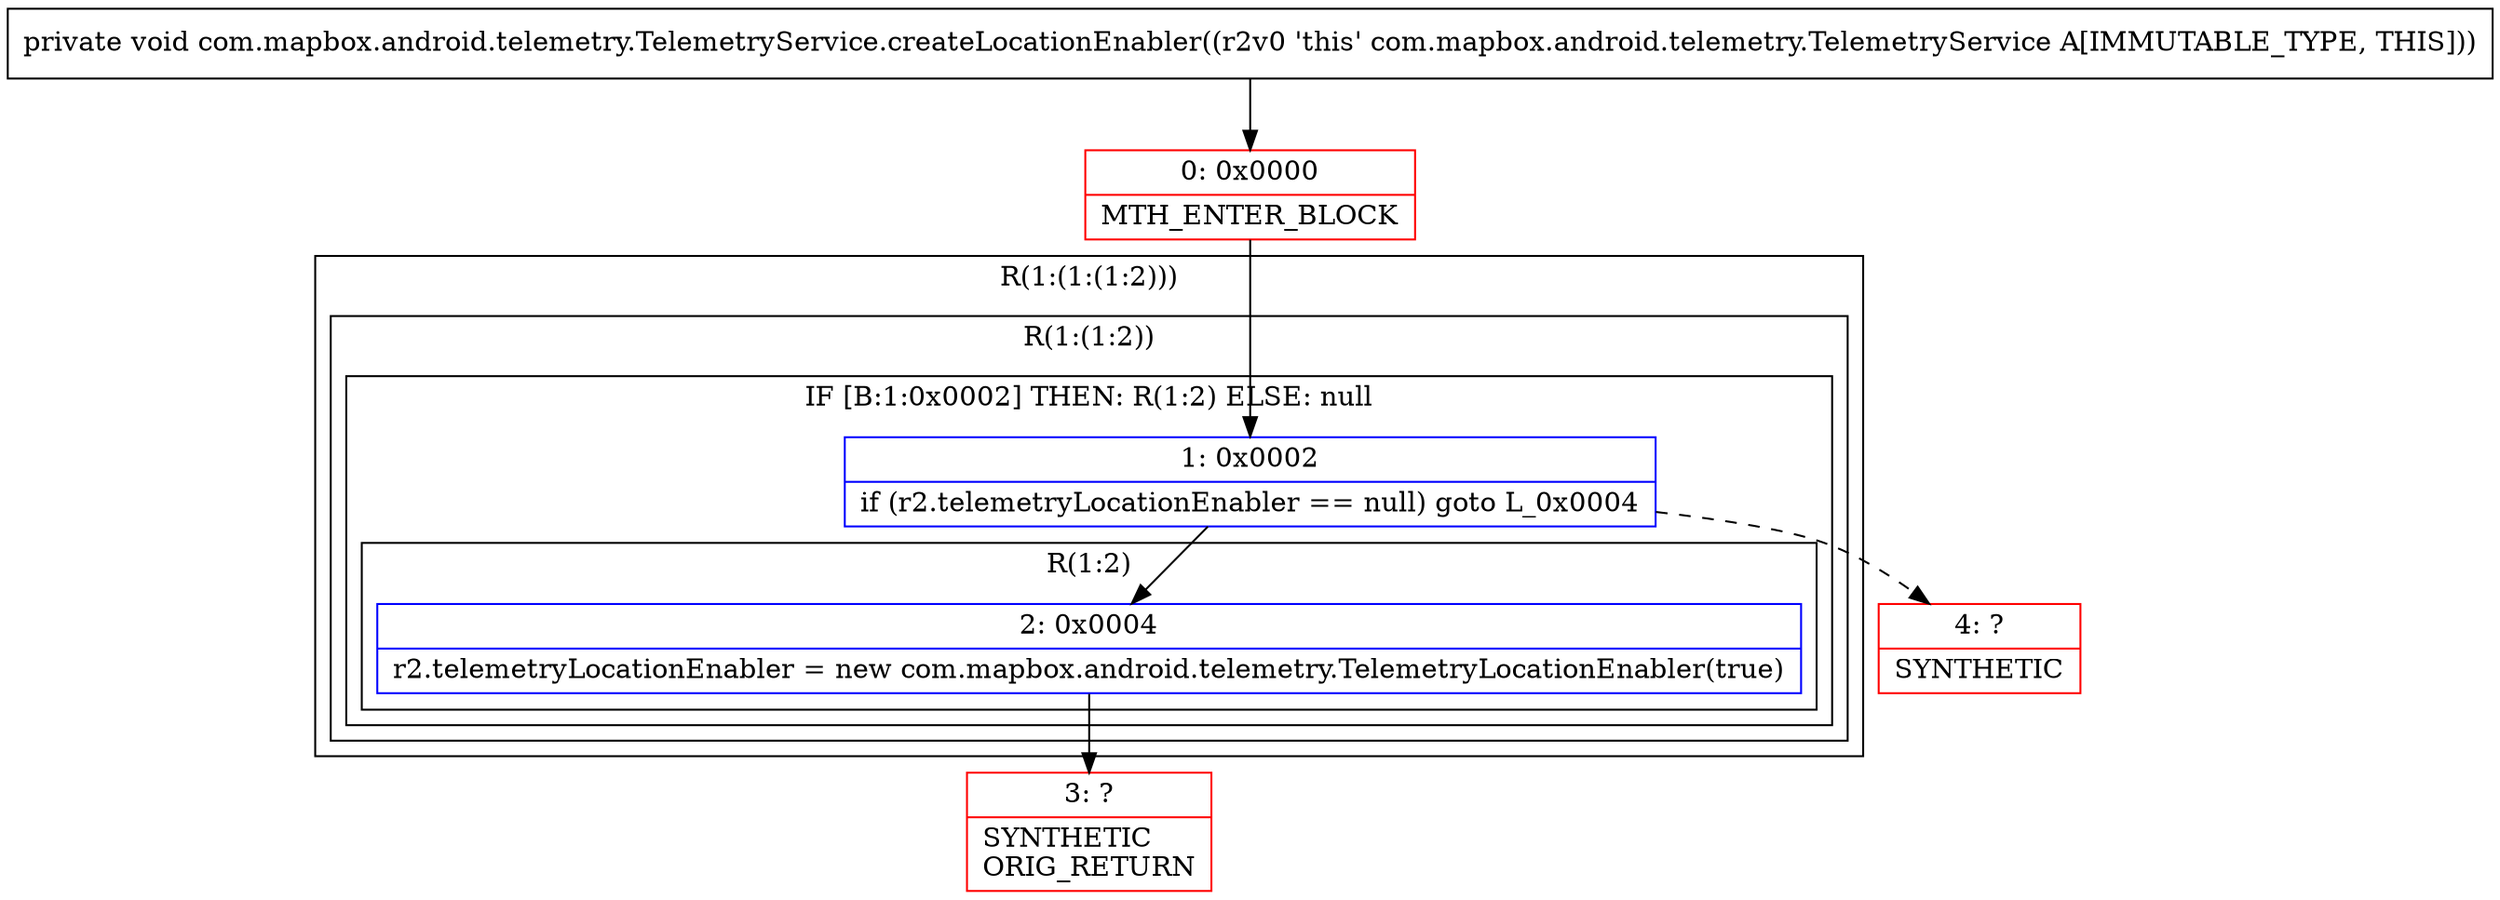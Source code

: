 digraph "CFG forcom.mapbox.android.telemetry.TelemetryService.createLocationEnabler()V" {
subgraph cluster_Region_1499003794 {
label = "R(1:(1:(1:2)))";
node [shape=record,color=blue];
subgraph cluster_Region_2034644378 {
label = "R(1:(1:2))";
node [shape=record,color=blue];
subgraph cluster_IfRegion_2081956396 {
label = "IF [B:1:0x0002] THEN: R(1:2) ELSE: null";
node [shape=record,color=blue];
Node_1 [shape=record,label="{1\:\ 0x0002|if (r2.telemetryLocationEnabler == null) goto L_0x0004\l}"];
subgraph cluster_Region_242512747 {
label = "R(1:2)";
node [shape=record,color=blue];
Node_2 [shape=record,label="{2\:\ 0x0004|r2.telemetryLocationEnabler = new com.mapbox.android.telemetry.TelemetryLocationEnabler(true)\l}"];
}
}
}
}
Node_0 [shape=record,color=red,label="{0\:\ 0x0000|MTH_ENTER_BLOCK\l}"];
Node_3 [shape=record,color=red,label="{3\:\ ?|SYNTHETIC\lORIG_RETURN\l}"];
Node_4 [shape=record,color=red,label="{4\:\ ?|SYNTHETIC\l}"];
MethodNode[shape=record,label="{private void com.mapbox.android.telemetry.TelemetryService.createLocationEnabler((r2v0 'this' com.mapbox.android.telemetry.TelemetryService A[IMMUTABLE_TYPE, THIS])) }"];
MethodNode -> Node_0;
Node_1 -> Node_2;
Node_1 -> Node_4[style=dashed];
Node_2 -> Node_3;
Node_0 -> Node_1;
}

